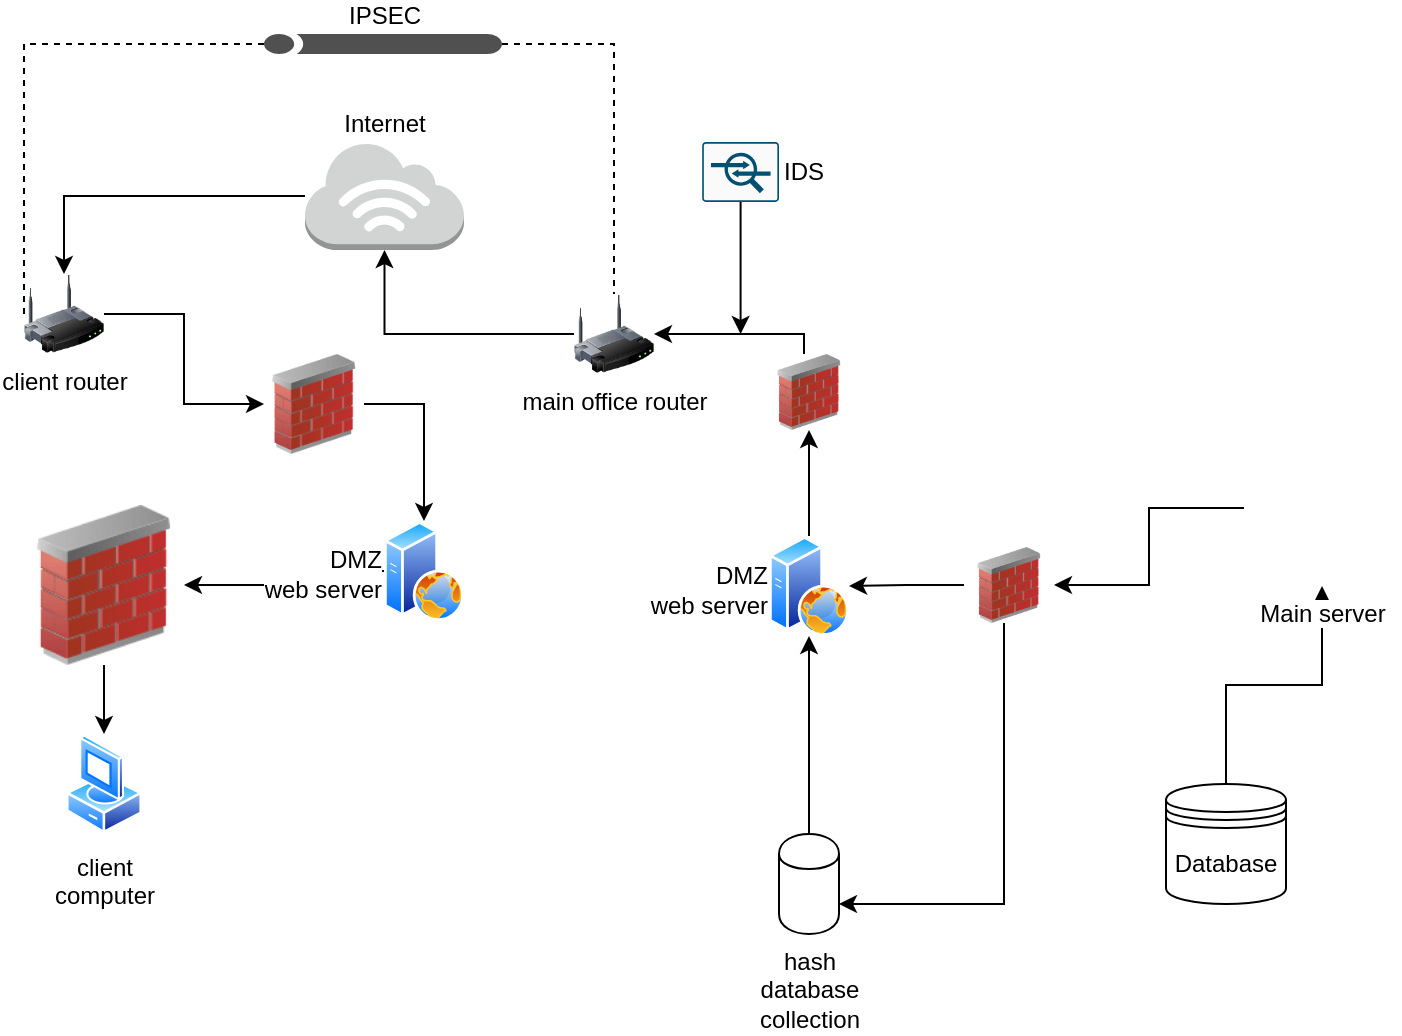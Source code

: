 <mxfile version="13.2.3" type="device"><diagram id="ZnDlUoKFqXpn-vaYtYUQ" name="Page-1"><mxGraphModel dx="1768" dy="865" grid="1" gridSize="10" guides="1" tooltips="1" connect="1" arrows="1" fold="1" page="1" pageScale="1" pageWidth="850" pageHeight="1100" math="0" shadow="0"><root><mxCell id="0"/><mxCell id="1" parent="0"/><mxCell id="E3sxaYDDyseFAgQ-YkL6-18" style="edgeStyle=orthogonalEdgeStyle;rounded=0;orthogonalLoop=1;jettySize=auto;html=1;" parent="1" source="E3sxaYDDyseFAgQ-YkL6-1" target="E3sxaYDDyseFAgQ-YkL6-3" edge="1"><mxGeometry relative="1" as="geometry"/></mxCell><mxCell id="E3sxaYDDyseFAgQ-YkL6-1" value="Database&lt;br&gt;" style="shape=datastore;whiteSpace=wrap;html=1;verticalAlign=middle;" parent="1" vertex="1"><mxGeometry x="-149" y="465" width="60" height="60" as="geometry"/></mxCell><mxCell id="E3sxaYDDyseFAgQ-YkL6-8" style="edgeStyle=orthogonalEdgeStyle;rounded=0;orthogonalLoop=1;jettySize=auto;html=1;" parent="1" source="q1_GbnfR9idNq1aAvDQ1-1" target="E3sxaYDDyseFAgQ-YkL6-7" edge="1"><mxGeometry relative="1" as="geometry"><Array as="points"><mxPoint x="-330" y="240"/></Array></mxGeometry></mxCell><mxCell id="E3sxaYDDyseFAgQ-YkL6-3" value="Main server" style="shape=image;html=1;verticalAlign=top;verticalLabelPosition=bottom;labelBackgroundColor=#ffffff;imageAspect=0;aspect=fixed;image=https://cdn2.iconfinder.com/data/icons/whcompare-isometric-web-hosting-servers/50/server-128.png" parent="1" vertex="1"><mxGeometry x="-110" y="288" width="78" height="78" as="geometry"/></mxCell><mxCell id="E3sxaYDDyseFAgQ-YkL6-16" style="edgeStyle=orthogonalEdgeStyle;rounded=0;orthogonalLoop=1;jettySize=auto;html=1;" parent="1" source="cTF22vVgcDHajbKTjo2b-4" target="E3sxaYDDyseFAgQ-YkL6-19" edge="1"><mxGeometry relative="1" as="geometry"><mxPoint x="-760" y="400" as="targetPoint"/></mxGeometry></mxCell><mxCell id="E3sxaYDDyseFAgQ-YkL6-15" style="edgeStyle=orthogonalEdgeStyle;rounded=0;orthogonalLoop=1;jettySize=auto;html=1;" parent="1" source="E3sxaYDDyseFAgQ-YkL6-6" target="E3sxaYDDyseFAgQ-YkL6-5" edge="1"><mxGeometry relative="1" as="geometry"/></mxCell><mxCell id="E3sxaYDDyseFAgQ-YkL6-6" value="Internet" style="outlineConnect=0;dashed=0;verticalLabelPosition=top;verticalAlign=bottom;align=center;html=1;shape=mxgraph.aws3.internet_3;fillColor=#D2D3D3;gradientColor=none;labelPosition=center;" parent="1" vertex="1"><mxGeometry x="-579.5" y="144" width="79.5" height="54" as="geometry"/></mxCell><mxCell id="E3sxaYDDyseFAgQ-YkL6-14" style="edgeStyle=orthogonalEdgeStyle;rounded=0;orthogonalLoop=1;jettySize=auto;html=1;" parent="1" source="E3sxaYDDyseFAgQ-YkL6-7" target="E3sxaYDDyseFAgQ-YkL6-6" edge="1"><mxGeometry relative="1" as="geometry"/></mxCell><mxCell id="E3sxaYDDyseFAgQ-YkL6-7" value="main office router" style="image;html=1;labelBackgroundColor=#ffffff;image=img/lib/clip_art/networking/Wireless_Router_128x128.png" parent="1" vertex="1"><mxGeometry x="-445" y="220" width="40" height="40" as="geometry"/></mxCell><mxCell id="E3sxaYDDyseFAgQ-YkL6-19" value="client &lt;br&gt;computer" style="aspect=fixed;perimeter=ellipsePerimeter;html=1;align=center;shadow=0;dashed=0;spacingTop=3;image;image=img/lib/active_directory/vista_client.svg;" parent="1" vertex="1"><mxGeometry x="-699" y="440" width="38" height="50" as="geometry"/></mxCell><mxCell id="q1_GbnfR9idNq1aAvDQ1-11" style="edgeStyle=orthogonalEdgeStyle;rounded=0;orthogonalLoop=1;jettySize=auto;html=1;entryX=1;entryY=0.7;entryDx=0;entryDy=0;" edge="1" parent="1" source="cTF22vVgcDHajbKTjo2b-1" target="q1_GbnfR9idNq1aAvDQ1-7"><mxGeometry relative="1" as="geometry"><mxPoint x="-227.5" y="420" as="targetPoint"/><Array as="points"><mxPoint x="-230" y="525"/></Array></mxGeometry></mxCell><mxCell id="q1_GbnfR9idNq1aAvDQ1-21" style="edgeStyle=orthogonalEdgeStyle;rounded=0;orthogonalLoop=1;jettySize=auto;html=1;" edge="1" parent="1" source="cTF22vVgcDHajbKTjo2b-1" target="q1_GbnfR9idNq1aAvDQ1-4"><mxGeometry relative="1" as="geometry"/></mxCell><mxCell id="cTF22vVgcDHajbKTjo2b-1" value="" style="image;html=1;labelBackgroundColor=#ffffff;image=img/lib/clip_art/networking/Firewall_02_128x128.png" parent="1" vertex="1"><mxGeometry x="-250" y="346.5" width="45" height="38" as="geometry"/></mxCell><mxCell id="cTF22vVgcDHajbKTjo2b-4" value="" style="image;html=1;labelBackgroundColor=#ffffff;image=img/lib/clip_art/networking/Firewall_02_128x128.png" parent="1" vertex="1"><mxGeometry x="-720" y="325.5" width="80" height="80" as="geometry"/></mxCell><mxCell id="q1_GbnfR9idNq1aAvDQ1-33" style="edgeStyle=orthogonalEdgeStyle;rounded=0;orthogonalLoop=1;jettySize=auto;html=1;" edge="1" parent="1" source="cTF22vVgcDHajbKTjo2b-9" target="q1_GbnfR9idNq1aAvDQ1-25"><mxGeometry relative="1" as="geometry"/></mxCell><mxCell id="cTF22vVgcDHajbKTjo2b-9" value="" style="image;html=1;labelBackgroundColor=#ffffff;image=img/lib/clip_art/networking/Firewall_02_128x128.png" parent="1" vertex="1"><mxGeometry x="-600" y="250" width="50" height="50" as="geometry"/></mxCell><mxCell id="cTF22vVgcDHajbKTjo2b-10" style="edgeStyle=orthogonalEdgeStyle;rounded=0;orthogonalLoop=1;jettySize=auto;html=1;" parent="1" source="E3sxaYDDyseFAgQ-YkL6-5" target="cTF22vVgcDHajbKTjo2b-9" edge="1"><mxGeometry relative="1" as="geometry"><mxPoint x="-560" y="320" as="targetPoint"/><mxPoint x="-650" y="251.2" as="sourcePoint"/></mxGeometry></mxCell><mxCell id="q1_GbnfR9idNq1aAvDQ1-37" style="edgeStyle=orthogonalEdgeStyle;rounded=0;orthogonalLoop=1;jettySize=auto;html=1;exitX=0;exitY=0.5;exitDx=0;exitDy=0;dashed=1;endArrow=none;endFill=0;" edge="1" parent="1" source="E3sxaYDDyseFAgQ-YkL6-5" target="q1_GbnfR9idNq1aAvDQ1-35"><mxGeometry relative="1" as="geometry"><Array as="points"><mxPoint x="-720" y="95"/></Array></mxGeometry></mxCell><mxCell id="E3sxaYDDyseFAgQ-YkL6-5" value="client router" style="image;html=1;labelBackgroundColor=#ffffff;image=img/lib/clip_art/networking/Wireless_Router_128x128.png" parent="1" vertex="1"><mxGeometry x="-720" y="210" width="40" height="40" as="geometry"/></mxCell><mxCell id="q1_GbnfR9idNq1aAvDQ1-1" value="" style="image;html=1;labelBackgroundColor=#ffffff;image=img/lib/clip_art/networking/Firewall_02_128x128.png" vertex="1" parent="1"><mxGeometry x="-350" y="250" width="45" height="38" as="geometry"/></mxCell><mxCell id="q1_GbnfR9idNq1aAvDQ1-2" style="edgeStyle=orthogonalEdgeStyle;rounded=0;orthogonalLoop=1;jettySize=auto;html=1;" edge="1" parent="1" source="q1_GbnfR9idNq1aAvDQ1-4" target="q1_GbnfR9idNq1aAvDQ1-1"><mxGeometry relative="1" as="geometry"><Array as="points"/><mxPoint x="-250" y="380" as="sourcePoint"/><mxPoint x="-405" y="230" as="targetPoint"/></mxGeometry></mxCell><mxCell id="q1_GbnfR9idNq1aAvDQ1-4" value="DMZ&lt;br&gt;web server" style="aspect=fixed;perimeter=ellipsePerimeter;html=1;align=right;shadow=0;dashed=0;spacingTop=3;image;image=img/lib/active_directory/web_server.svg;labelPosition=left;verticalLabelPosition=middle;verticalAlign=middle;" vertex="1" parent="1"><mxGeometry x="-347.5" y="341" width="40" height="50" as="geometry"/></mxCell><mxCell id="q1_GbnfR9idNq1aAvDQ1-18" style="edgeStyle=orthogonalEdgeStyle;rounded=0;orthogonalLoop=1;jettySize=auto;html=1;" edge="1" parent="1" source="q1_GbnfR9idNq1aAvDQ1-7" target="q1_GbnfR9idNq1aAvDQ1-4"><mxGeometry relative="1" as="geometry"/></mxCell><mxCell id="q1_GbnfR9idNq1aAvDQ1-7" value="hash database collection" style="shape=cylinder;whiteSpace=wrap;html=1;boundedLbl=1;backgroundOutline=1;labelPosition=center;verticalLabelPosition=bottom;align=center;verticalAlign=top;" vertex="1" parent="1"><mxGeometry x="-342.5" y="490" width="30" height="50" as="geometry"/></mxCell><mxCell id="q1_GbnfR9idNq1aAvDQ1-13" style="edgeStyle=orthogonalEdgeStyle;rounded=0;orthogonalLoop=1;jettySize=auto;html=1;" edge="1" parent="1" source="E3sxaYDDyseFAgQ-YkL6-3" target="cTF22vVgcDHajbKTjo2b-1"><mxGeometry relative="1" as="geometry"><Array as="points"/><mxPoint x="-110" y="327" as="sourcePoint"/><mxPoint x="-149" y="285" as="targetPoint"/></mxGeometry></mxCell><mxCell id="q1_GbnfR9idNq1aAvDQ1-20" style="edgeStyle=orthogonalEdgeStyle;rounded=0;orthogonalLoop=1;jettySize=auto;html=1;" edge="1" parent="1" source="q1_GbnfR9idNq1aAvDQ1-19"><mxGeometry relative="1" as="geometry"><mxPoint x="-361.7" y="240" as="targetPoint"/></mxGeometry></mxCell><mxCell id="q1_GbnfR9idNq1aAvDQ1-19" value="IDS" style="points=[[0.015,0.015,0],[0.985,0.015,0],[0.985,0.985,0],[0.015,0.985,0],[0.25,0,0],[0.5,0,0],[0.75,0,0],[1,0.25,0],[1,0.5,0],[1,0.75,0],[0.75,1,0],[0.5,1,0],[0.25,1,0],[0,0.75,0],[0,0.5,0],[0,0.25,0]];verticalLabelPosition=middle;html=1;verticalAlign=middle;aspect=fixed;align=left;pointerEvents=1;shape=mxgraph.cisco19.rect;prIcon=ips_ids;fillColor=#FAFAFA;strokeColor=#005073;labelPosition=right;" vertex="1" parent="1"><mxGeometry x="-380.9" y="144" width="38.4" height="30" as="geometry"/></mxCell><mxCell id="q1_GbnfR9idNq1aAvDQ1-34" style="edgeStyle=orthogonalEdgeStyle;rounded=0;orthogonalLoop=1;jettySize=auto;html=1;entryX=1;entryY=0.5;entryDx=0;entryDy=0;" edge="1" parent="1" source="q1_GbnfR9idNq1aAvDQ1-25" target="cTF22vVgcDHajbKTjo2b-4"><mxGeometry relative="1" as="geometry"/></mxCell><mxCell id="q1_GbnfR9idNq1aAvDQ1-25" value="DMZ&lt;br&gt;web server" style="aspect=fixed;perimeter=ellipsePerimeter;html=1;align=right;shadow=0;dashed=0;spacingTop=3;image;image=img/lib/active_directory/web_server.svg;labelPosition=left;verticalLabelPosition=middle;verticalAlign=middle;" vertex="1" parent="1"><mxGeometry x="-540" y="333.5" width="40" height="50" as="geometry"/></mxCell><mxCell id="q1_GbnfR9idNq1aAvDQ1-38" style="edgeStyle=orthogonalEdgeStyle;rounded=0;orthogonalLoop=1;jettySize=auto;html=1;endArrow=none;endFill=0;dashed=1;" edge="1" parent="1" source="q1_GbnfR9idNq1aAvDQ1-35" target="E3sxaYDDyseFAgQ-YkL6-7"><mxGeometry relative="1" as="geometry"/></mxCell><mxCell id="q1_GbnfR9idNq1aAvDQ1-35" value="IPSEC" style="pointerEvents=1;shadow=0;dashed=0;html=1;strokeColor=none;fillColor=#505050;labelPosition=center;verticalLabelPosition=top;verticalAlign=bottom;outlineConnect=0;align=center;shape=mxgraph.office.servers.tunnel_straight;" vertex="1" parent="1"><mxGeometry x="-600" y="90" width="119" height="10" as="geometry"/></mxCell></root></mxGraphModel></diagram></mxfile>